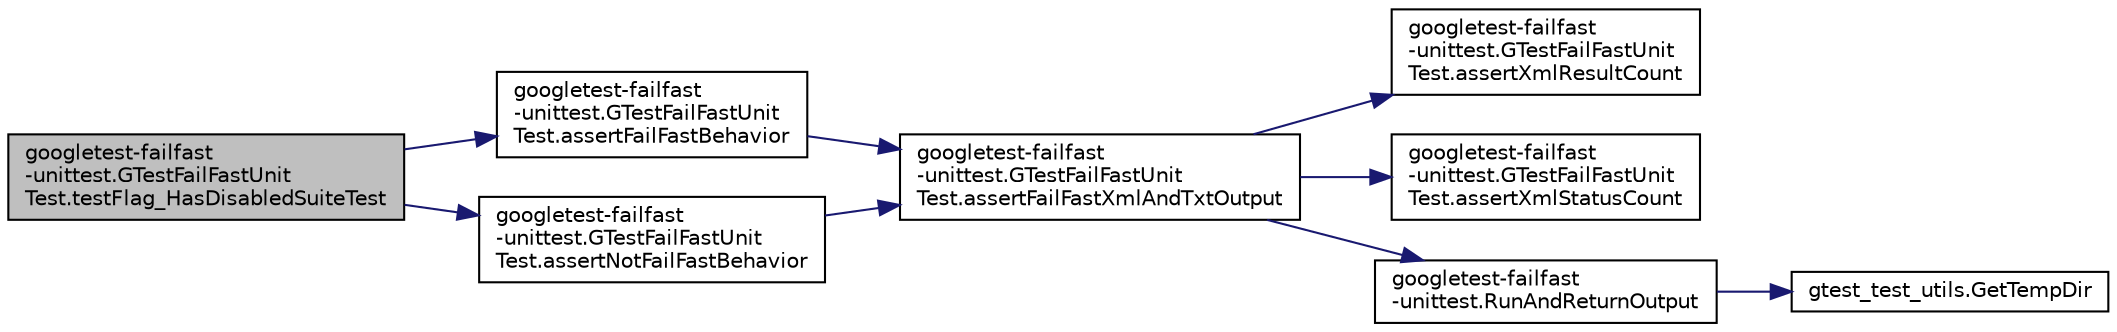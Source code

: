 digraph "googletest-failfast-unittest.GTestFailFastUnitTest.testFlag_HasDisabledSuiteTest"
{
 // LATEX_PDF_SIZE
  bgcolor="transparent";
  edge [fontname="Helvetica",fontsize="10",labelfontname="Helvetica",labelfontsize="10"];
  node [fontname="Helvetica",fontsize="10",shape=record];
  rankdir="LR";
  Node1 [label="googletest-failfast\l-unittest.GTestFailFastUnit\lTest.testFlag_HasDisabledSuiteTest",height=0.2,width=0.4,color="black", fillcolor="grey75", style="filled", fontcolor="black",tooltip=" "];
  Node1 -> Node2 [color="midnightblue",fontsize="10",style="solid",fontname="Helvetica"];
  Node2 [label="googletest-failfast\l-unittest.GTestFailFastUnit\lTest.assertFailFastBehavior",height=0.2,width=0.4,color="black",URL="$classgoogletest-failfast-unittest_1_1GTestFailFastUnitTest.html#ad0305a6ba4982f90ec3ddedf2a81369f",tooltip=" "];
  Node2 -> Node3 [color="midnightblue",fontsize="10",style="solid",fontname="Helvetica"];
  Node3 [label="googletest-failfast\l-unittest.GTestFailFastUnit\lTest.assertFailFastXmlAndTxtOutput",height=0.2,width=0.4,color="black",URL="$classgoogletest-failfast-unittest_1_1GTestFailFastUnitTest.html#a752c45c96a6daa7efc47edb1f494b400",tooltip=" "];
  Node3 -> Node4 [color="midnightblue",fontsize="10",style="solid",fontname="Helvetica"];
  Node4 [label="googletest-failfast\l-unittest.GTestFailFastUnit\lTest.assertXmlResultCount",height=0.2,width=0.4,color="black",URL="$classgoogletest-failfast-unittest_1_1GTestFailFastUnitTest.html#a9e253ee370a45c0fd976f1618bccab75",tooltip=" "];
  Node3 -> Node5 [color="midnightblue",fontsize="10",style="solid",fontname="Helvetica"];
  Node5 [label="googletest-failfast\l-unittest.GTestFailFastUnit\lTest.assertXmlStatusCount",height=0.2,width=0.4,color="black",URL="$classgoogletest-failfast-unittest_1_1GTestFailFastUnitTest.html#acbfb5e6a69ab38fb0fb05166f736d6d9",tooltip=" "];
  Node3 -> Node6 [color="midnightblue",fontsize="10",style="solid",fontname="Helvetica"];
  Node6 [label="googletest-failfast\l-unittest.RunAndReturnOutput",height=0.2,width=0.4,color="black",URL="$namespacegoogletest-failfast-unittest.html#a05429a51e8f715702724c289e47eb150",tooltip=" "];
  Node6 -> Node7 [color="midnightblue",fontsize="10",style="solid",fontname="Helvetica"];
  Node7 [label="gtest_test_utils.GetTempDir",height=0.2,width=0.4,color="black",URL="$namespacegtest__test__utils.html#a25987e1cd76e93068b2afe6bac909d12",tooltip=" "];
  Node1 -> Node8 [color="midnightblue",fontsize="10",style="solid",fontname="Helvetica"];
  Node8 [label="googletest-failfast\l-unittest.GTestFailFastUnit\lTest.assertNotFailFastBehavior",height=0.2,width=0.4,color="black",URL="$classgoogletest-failfast-unittest_1_1GTestFailFastUnitTest.html#a7c2f4c49ee6ff969b7373a3cec08ffe2",tooltip=" "];
  Node8 -> Node3 [color="midnightblue",fontsize="10",style="solid",fontname="Helvetica"];
}
